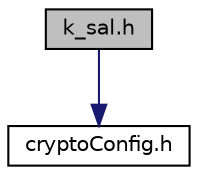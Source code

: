 digraph "k_sal.h"
{
 // LATEX_PDF_SIZE
  edge [fontname="Helvetica",fontsize="10",labelfontname="Helvetica",labelfontsize="10"];
  node [fontname="Helvetica",fontsize="10",shape=record];
  Node1 [label="k_sal.h",height=0.2,width=0.4,color="black", fillcolor="grey75", style="filled", fontcolor="black",tooltip="Common sal constants."];
  Node1 -> Node2 [color="midnightblue",fontsize="10",style="solid",fontname="Helvetica"];
  Node2 [label="cryptoConfig.h",height=0.2,width=0.4,color="black", fillcolor="white", style="filled",URL="$crypto_config_8h.html",tooltip="Crypto config for Generic PSA - PROD."];
}
